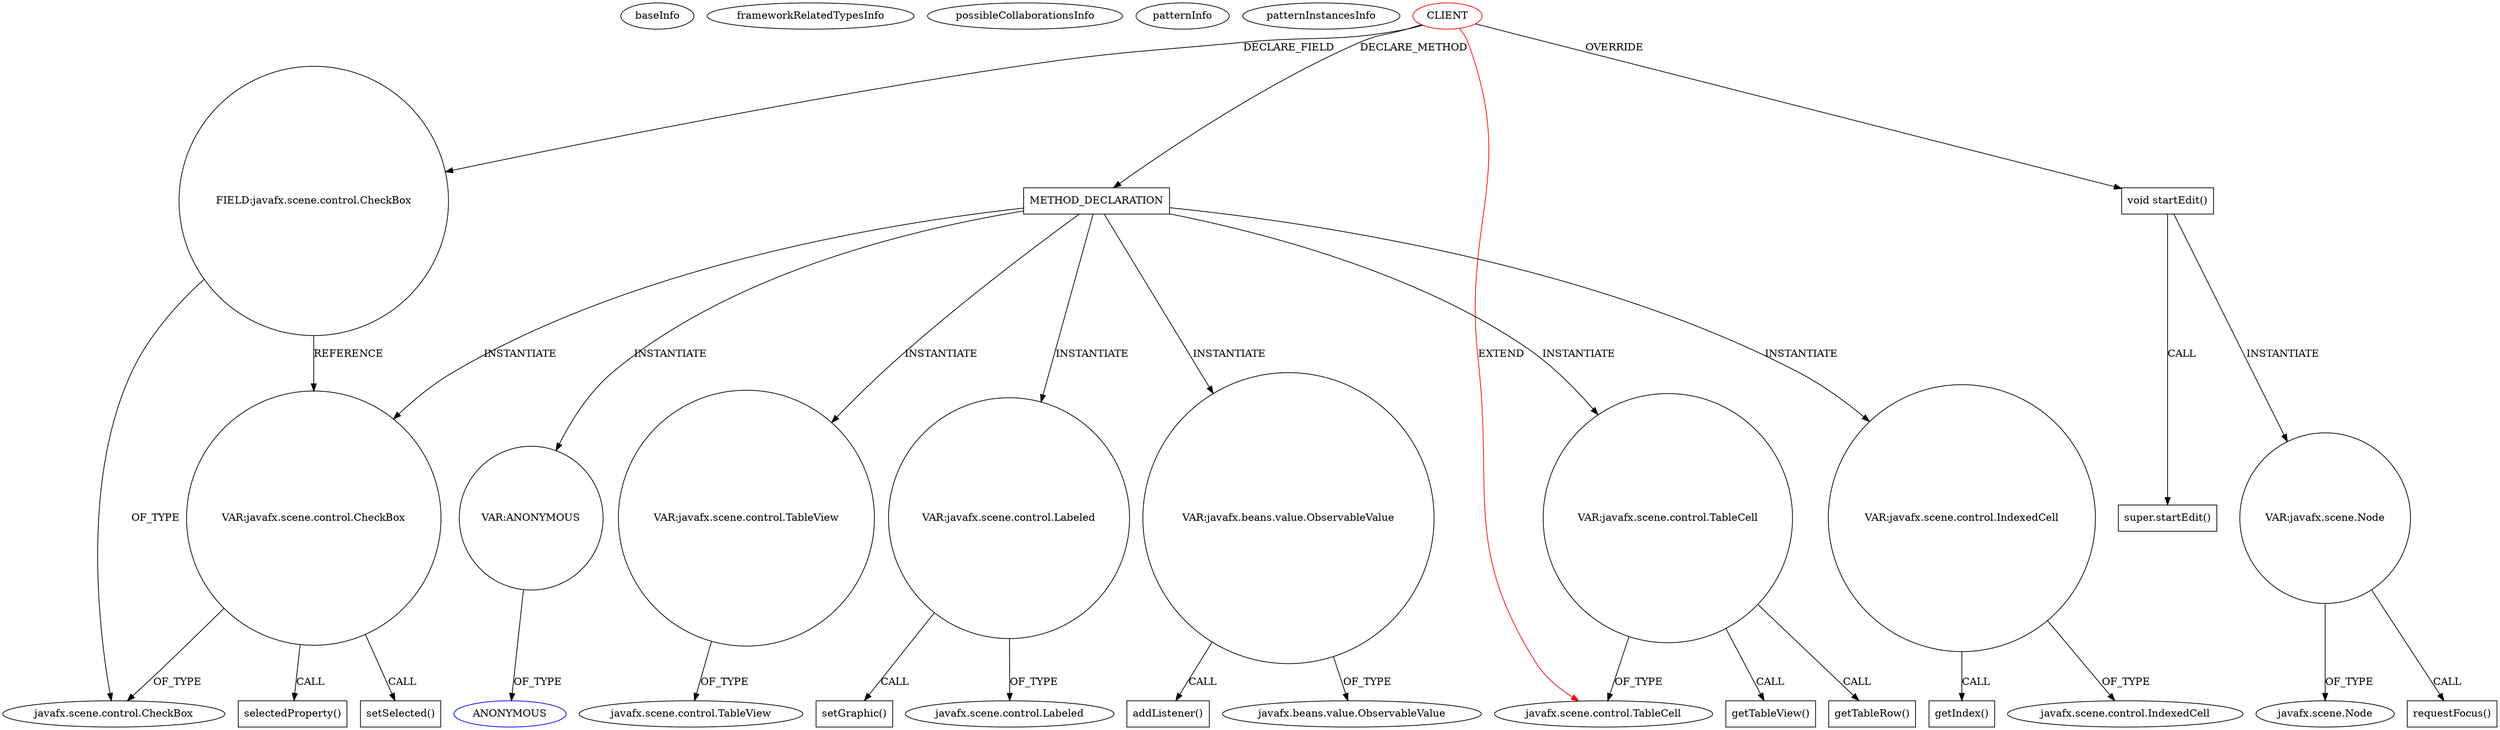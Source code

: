 digraph {
baseInfo[graphId=810,category="pattern",isAnonymous=false,possibleRelation=false]
frameworkRelatedTypesInfo[0="javafx.scene.control.TableCell"]
possibleCollaborationsInfo[]
patternInfo[frequency=2.0,patternRootClient=0]
patternInstancesInfo[0="hock323-eventManager~/hock323-eventManager/EventManager-master/src/eventManager/fx/EditingBooleanCell.java~EditingBooleanCell~3050",1="bianconejo-CEFX~/bianconejo-CEFX/CEFX-master/src/cefx/util/EditingCheckCell.java~EditingCheckCell~2173"]
1[label="javafx.scene.control.TableCell",vertexType="FRAMEWORK_CLASS_TYPE",isFrameworkType=false]
0[label="CLIENT",vertexType="ROOT_CLIENT_CLASS_DECLARATION",isFrameworkType=false,color=red]
2[label="FIELD:javafx.scene.control.CheckBox",vertexType="FIELD_DECLARATION",isFrameworkType=false,shape=circle]
29[label="METHOD_DECLARATION",vertexType="CLIENT_METHOD_DECLARATION",isFrameworkType=false,shape=box]
52[label="VAR:javafx.scene.control.IndexedCell",vertexType="VARIABLE_EXPRESION",isFrameworkType=false,shape=circle]
40[label="VAR:ANONYMOUS",vertexType="VARIABLE_EXPRESION",isFrameworkType=false,shape=circle]
41[label="ANONYMOUS",vertexType="REFERENCE_ANONYMOUS_DECLARATION",isFrameworkType=false,color=blue]
4[label="void startEdit()",vertexType="OVERRIDING_METHOD_DECLARATION",isFrameworkType=false,shape=box]
36[label="VAR:javafx.scene.control.CheckBox",vertexType="VARIABLE_EXPRESION",isFrameworkType=false,shape=circle]
46[label="VAR:javafx.scene.control.TableView",vertexType="VARIABLE_EXPRESION",isFrameworkType=false,shape=circle]
48[label="javafx.scene.control.TableView",vertexType="FRAMEWORK_CLASS_TYPE",isFrameworkType=false]
59[label="VAR:javafx.scene.control.Labeled",vertexType="VARIABLE_EXPRESION",isFrameworkType=false,shape=circle]
63[label="setGraphic()",vertexType="INSIDE_CALL",isFrameworkType=false,shape=box]
37[label="selectedProperty()",vertexType="INSIDE_CALL",isFrameworkType=false,shape=box]
58[label="setSelected()",vertexType="INSIDE_CALL",isFrameworkType=false,shape=box]
61[label="javafx.scene.control.Labeled",vertexType="FRAMEWORK_CLASS_TYPE",isFrameworkType=false]
53[label="getIndex()",vertexType="INSIDE_CALL",isFrameworkType=false,shape=box]
5[label="super.startEdit()",vertexType="SUPER_CALL",isFrameworkType=false,shape=box]
54[label="javafx.scene.control.IndexedCell",vertexType="FRAMEWORK_CLASS_TYPE",isFrameworkType=false]
49[label="VAR:javafx.scene.control.TableCell",vertexType="VARIABLE_EXPRESION",isFrameworkType=false,shape=circle]
56[label="getTableRow()",vertexType="INSIDE_CALL",isFrameworkType=false,shape=box]
50[label="getTableView()",vertexType="INSIDE_CALL",isFrameworkType=false,shape=box]
33[label="VAR:javafx.beans.value.ObservableValue",vertexType="VARIABLE_EXPRESION",isFrameworkType=false,shape=circle]
35[label="javafx.beans.value.ObservableValue",vertexType="FRAMEWORK_INTERFACE_TYPE",isFrameworkType=false]
3[label="javafx.scene.control.CheckBox",vertexType="FRAMEWORK_CLASS_TYPE",isFrameworkType=false]
34[label="addListener()",vertexType="INSIDE_CALL",isFrameworkType=false,shape=box]
9[label="VAR:javafx.scene.Node",vertexType="VARIABLE_EXPRESION",isFrameworkType=false,shape=circle]
11[label="javafx.scene.Node",vertexType="FRAMEWORK_CLASS_TYPE",isFrameworkType=false]
13[label="requestFocus()",vertexType="INSIDE_CALL",isFrameworkType=false,shape=box]
2->36[label="REFERENCE"]
0->1[label="EXTEND",color=red]
9->11[label="OF_TYPE"]
33->35[label="OF_TYPE"]
33->34[label="CALL"]
29->40[label="INSTANTIATE"]
29->59[label="INSTANTIATE"]
4->9[label="INSTANTIATE"]
2->3[label="OF_TYPE"]
0->29[label="DECLARE_METHOD"]
36->58[label="CALL"]
29->33[label="INSTANTIATE"]
29->36[label="INSTANTIATE"]
29->49[label="INSTANTIATE"]
36->3[label="OF_TYPE"]
36->37[label="CALL"]
59->61[label="OF_TYPE"]
0->2[label="DECLARE_FIELD"]
46->48[label="OF_TYPE"]
29->46[label="INSTANTIATE"]
52->53[label="CALL"]
49->1[label="OF_TYPE"]
52->54[label="OF_TYPE"]
40->41[label="OF_TYPE"]
29->52[label="INSTANTIATE"]
59->63[label="CALL"]
49->56[label="CALL"]
4->5[label="CALL"]
49->50[label="CALL"]
0->4[label="OVERRIDE"]
9->13[label="CALL"]
}
